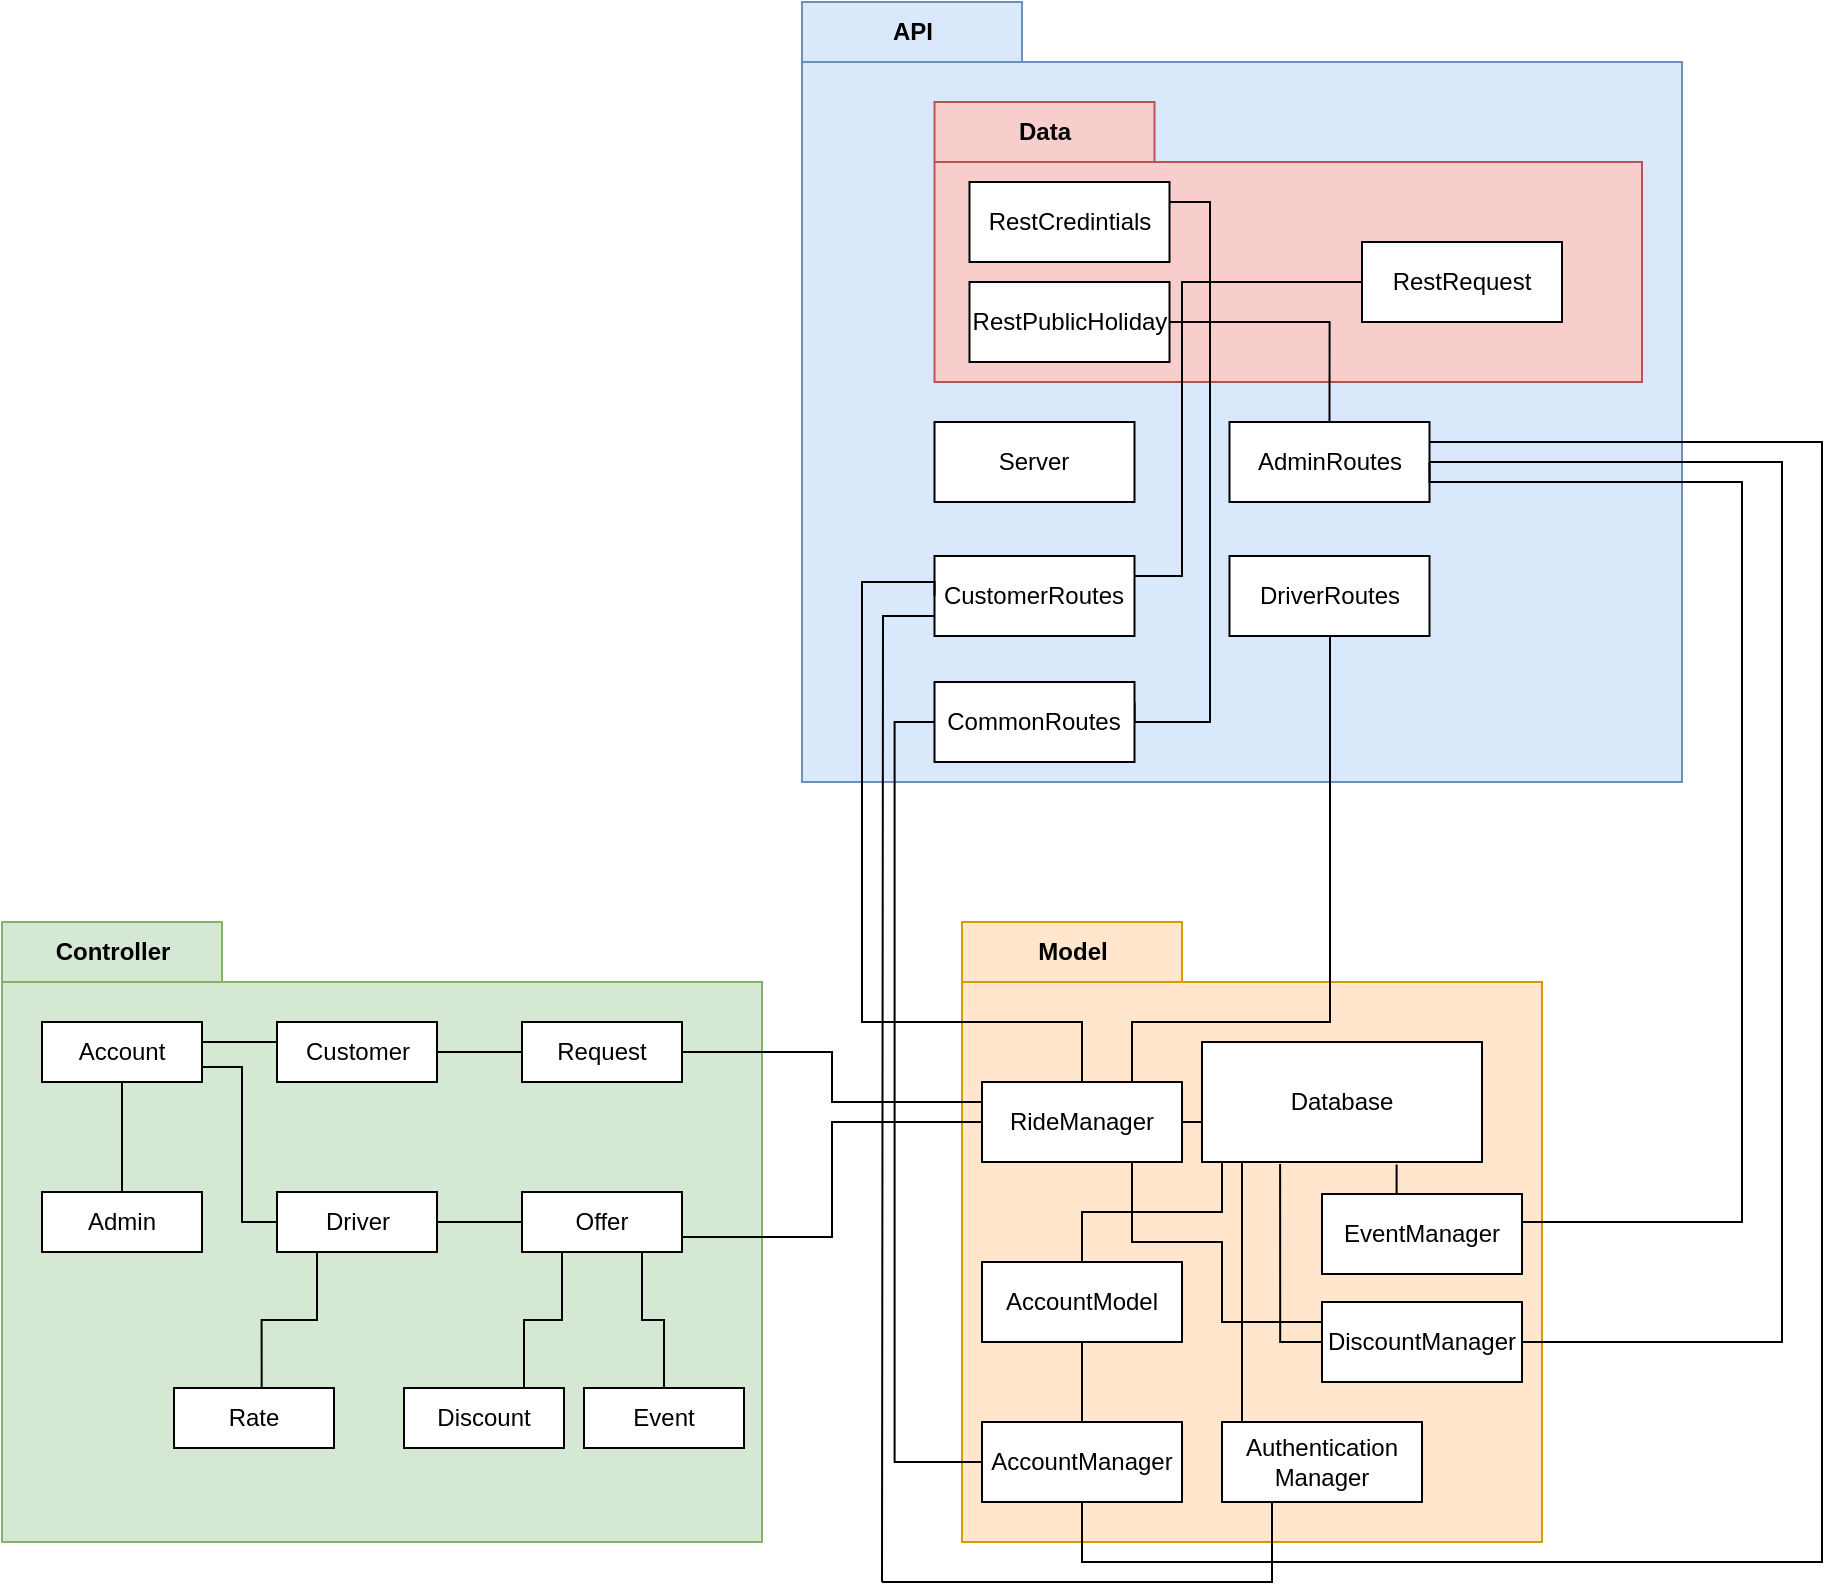 <mxfile version="16.1.0" type="device"><diagram id="lycrj9rAlUBuTQ7vw0u_" name="Page-1"><mxGraphModel dx="2031" dy="2107" grid="1" gridSize="10" guides="1" tooltips="1" connect="1" arrows="1" fold="1" page="1" pageScale="1" pageWidth="850" pageHeight="1100" math="0" shadow="0"><root><mxCell id="0"/><mxCell id="1" parent="0"/><mxCell id="Z1u1quCD72bpQE5WetQX-1" value="Model" style="shape=folder;fontStyle=1;tabWidth=110;tabHeight=30;tabPosition=left;html=1;boundedLbl=1;labelInHeader=1;container=1;collapsible=0;recursiveResize=0;fillColor=#ffe6cc;strokeColor=#d79b00;" parent="1" vertex="1"><mxGeometry x="620" y="410" width="290" height="310" as="geometry"/></mxCell><mxCell id="UJvD9JdplNL8BA66efj--16" style="edgeStyle=orthogonalEdgeStyle;rounded=0;orthogonalLoop=1;jettySize=auto;html=1;exitX=0.25;exitY=1;exitDx=0;exitDy=0;entryX=0.25;entryY=0;entryDx=0;entryDy=0;endArrow=none;endFill=0;" edge="1" parent="Z1u1quCD72bpQE5WetQX-1" source="hLWiI5APYUHwLCMraSDY-1" target="hLWiI5APYUHwLCMraSDY-8"><mxGeometry relative="1" as="geometry"><Array as="points"><mxPoint x="140" y="120"/><mxPoint x="140" y="250"/></Array></mxGeometry></mxCell><mxCell id="hLWiI5APYUHwLCMraSDY-1" value="Database" style="rounded=0;whiteSpace=wrap;html=1;" parent="Z1u1quCD72bpQE5WetQX-1" vertex="1"><mxGeometry x="120" y="60" width="140" height="60" as="geometry"/></mxCell><mxCell id="hLWiI5APYUHwLCMraSDY-11" style="edgeStyle=orthogonalEdgeStyle;rounded=0;orthogonalLoop=1;jettySize=auto;html=1;exitX=0.5;exitY=0;exitDx=0;exitDy=0;endArrow=none;endFill=0;" parent="Z1u1quCD72bpQE5WetQX-1" source="hLWiI5APYUHwLCMraSDY-4" target="hLWiI5APYUHwLCMraSDY-1" edge="1"><mxGeometry relative="1" as="geometry"><Array as="points"><mxPoint x="60" y="145"/><mxPoint x="130" y="145"/></Array></mxGeometry></mxCell><mxCell id="hLWiI5APYUHwLCMraSDY-4" value="AccountModel" style="rounded=0;whiteSpace=wrap;html=1;" parent="Z1u1quCD72bpQE5WetQX-1" vertex="1"><mxGeometry x="10" y="170" width="100" height="40" as="geometry"/></mxCell><mxCell id="hLWiI5APYUHwLCMraSDY-13" style="edgeStyle=orthogonalEdgeStyle;rounded=0;orthogonalLoop=1;jettySize=auto;html=1;exitX=1;exitY=0.5;exitDx=0;exitDy=0;entryX=0;entryY=0.5;entryDx=0;entryDy=0;endArrow=none;endFill=0;" parent="Z1u1quCD72bpQE5WetQX-1" source="hLWiI5APYUHwLCMraSDY-6" target="hLWiI5APYUHwLCMraSDY-1" edge="1"><mxGeometry relative="1" as="geometry"/></mxCell><mxCell id="UJvD9JdplNL8BA66efj--18" style="edgeStyle=orthogonalEdgeStyle;rounded=0;orthogonalLoop=1;jettySize=auto;html=1;exitX=0.75;exitY=1;exitDx=0;exitDy=0;entryX=0;entryY=0.25;entryDx=0;entryDy=0;endArrow=none;endFill=0;" edge="1" parent="Z1u1quCD72bpQE5WetQX-1" source="hLWiI5APYUHwLCMraSDY-6" target="UJvD9JdplNL8BA66efj--14"><mxGeometry relative="1" as="geometry"><Array as="points"><mxPoint x="85" y="160"/><mxPoint x="130" y="160"/><mxPoint x="130" y="200"/></Array></mxGeometry></mxCell><mxCell id="hLWiI5APYUHwLCMraSDY-6" value="RideManager" style="rounded=0;whiteSpace=wrap;html=1;" parent="Z1u1quCD72bpQE5WetQX-1" vertex="1"><mxGeometry x="10" y="80" width="100" height="40" as="geometry"/></mxCell><mxCell id="hLWiI5APYUHwLCMraSDY-10" style="edgeStyle=orthogonalEdgeStyle;rounded=0;orthogonalLoop=1;jettySize=auto;html=1;exitX=0.5;exitY=0;exitDx=0;exitDy=0;entryX=0.5;entryY=1;entryDx=0;entryDy=0;endArrow=none;endFill=0;" parent="Z1u1quCD72bpQE5WetQX-1" source="hLWiI5APYUHwLCMraSDY-7" target="hLWiI5APYUHwLCMraSDY-4" edge="1"><mxGeometry relative="1" as="geometry"/></mxCell><mxCell id="hLWiI5APYUHwLCMraSDY-7" value="AccountManager" style="rounded=0;whiteSpace=wrap;html=1;" parent="Z1u1quCD72bpQE5WetQX-1" vertex="1"><mxGeometry x="10" y="250" width="100" height="40" as="geometry"/></mxCell><mxCell id="hLWiI5APYUHwLCMraSDY-8" value="Authentication&lt;br&gt;Manager" style="rounded=0;whiteSpace=wrap;html=1;" parent="Z1u1quCD72bpQE5WetQX-1" vertex="1"><mxGeometry x="130" y="250" width="100" height="40" as="geometry"/></mxCell><mxCell id="hLWiI5APYUHwLCMraSDY-16" style="edgeStyle=orthogonalEdgeStyle;rounded=0;orthogonalLoop=1;jettySize=auto;html=1;exitX=0.25;exitY=0;exitDx=0;exitDy=0;entryX=0.695;entryY=1.02;entryDx=0;entryDy=0;entryPerimeter=0;endArrow=none;endFill=0;" parent="Z1u1quCD72bpQE5WetQX-1" source="hLWiI5APYUHwLCMraSDY-14" target="hLWiI5APYUHwLCMraSDY-1" edge="1"><mxGeometry relative="1" as="geometry"><Array as="points"><mxPoint x="203" y="170"/><mxPoint x="203" y="145"/></Array></mxGeometry></mxCell><mxCell id="hLWiI5APYUHwLCMraSDY-14" value="EventManager" style="rounded=0;whiteSpace=wrap;html=1;" parent="Z1u1quCD72bpQE5WetQX-1" vertex="1"><mxGeometry x="180" y="136" width="100" height="40" as="geometry"/></mxCell><mxCell id="UJvD9JdplNL8BA66efj--17" style="edgeStyle=orthogonalEdgeStyle;rounded=0;orthogonalLoop=1;jettySize=auto;html=1;exitX=0;exitY=0.5;exitDx=0;exitDy=0;entryX=0.279;entryY=1.017;entryDx=0;entryDy=0;entryPerimeter=0;endArrow=none;endFill=0;" edge="1" parent="Z1u1quCD72bpQE5WetQX-1" source="UJvD9JdplNL8BA66efj--14" target="hLWiI5APYUHwLCMraSDY-1"><mxGeometry relative="1" as="geometry"/></mxCell><mxCell id="UJvD9JdplNL8BA66efj--14" value="DiscountManager" style="rounded=0;whiteSpace=wrap;html=1;" vertex="1" parent="Z1u1quCD72bpQE5WetQX-1"><mxGeometry x="180" y="190" width="100" height="40" as="geometry"/></mxCell><mxCell id="Z1u1quCD72bpQE5WetQX-3" value="API" style="shape=folder;fontStyle=1;tabWidth=110;tabHeight=30;tabPosition=left;html=1;boundedLbl=1;labelInHeader=1;container=1;collapsible=0;recursiveResize=0;fillColor=#dae8fc;strokeColor=#6c8ebf;" parent="1" vertex="1"><mxGeometry x="540" y="-50" width="440" height="390" as="geometry"/></mxCell><mxCell id="UJvD9JdplNL8BA66efj--1" value="Data" style="shape=folder;fontStyle=1;tabWidth=110;tabHeight=30;tabPosition=left;html=1;boundedLbl=1;labelInHeader=1;container=1;collapsible=0;recursiveResize=0;fillColor=#f8cecc;strokeColor=#b85450;" vertex="1" parent="Z1u1quCD72bpQE5WetQX-3"><mxGeometry x="66.25" y="50" width="353.75" height="140" as="geometry"/></mxCell><mxCell id="UJvD9JdplNL8BA66efj--3" value="RestCredintials" style="rounded=0;whiteSpace=wrap;html=1;" vertex="1" parent="UJvD9JdplNL8BA66efj--1"><mxGeometry x="17.5" y="40" width="100" height="40" as="geometry"/></mxCell><mxCell id="UJvD9JdplNL8BA66efj--6" value="RestPublicHoliday" style="rounded=0;whiteSpace=wrap;html=1;" vertex="1" parent="UJvD9JdplNL8BA66efj--1"><mxGeometry x="17.5" y="90" width="100" height="40" as="geometry"/></mxCell><mxCell id="UJvD9JdplNL8BA66efj--7" value="RestRequest" style="rounded=0;whiteSpace=wrap;html=1;" vertex="1" parent="UJvD9JdplNL8BA66efj--1"><mxGeometry x="213.75" y="70" width="100" height="40" as="geometry"/></mxCell><mxCell id="UJvD9JdplNL8BA66efj--33" style="edgeStyle=orthogonalEdgeStyle;rounded=0;orthogonalLoop=1;jettySize=auto;html=1;exitX=0.5;exitY=0;exitDx=0;exitDy=0;entryX=1;entryY=0.5;entryDx=0;entryDy=0;endArrow=none;endFill=0;" edge="1" parent="Z1u1quCD72bpQE5WetQX-3" source="UJvD9JdplNL8BA66efj--9" target="UJvD9JdplNL8BA66efj--6"><mxGeometry relative="1" as="geometry"/></mxCell><mxCell id="UJvD9JdplNL8BA66efj--9" value="AdminRoutes" style="rounded=0;whiteSpace=wrap;html=1;" vertex="1" parent="Z1u1quCD72bpQE5WetQX-3"><mxGeometry x="213.75" y="210" width="100" height="40" as="geometry"/></mxCell><mxCell id="UJvD9JdplNL8BA66efj--12" value="Server" style="rounded=0;whiteSpace=wrap;html=1;" vertex="1" parent="Z1u1quCD72bpQE5WetQX-3"><mxGeometry x="66.25" y="210" width="100" height="40" as="geometry"/></mxCell><mxCell id="UJvD9JdplNL8BA66efj--31" style="edgeStyle=orthogonalEdgeStyle;rounded=0;orthogonalLoop=1;jettySize=auto;html=1;exitX=1;exitY=0.25;exitDx=0;exitDy=0;entryX=0;entryY=0.5;entryDx=0;entryDy=0;endArrow=none;endFill=0;" edge="1" parent="Z1u1quCD72bpQE5WetQX-3" source="UJvD9JdplNL8BA66efj--11" target="UJvD9JdplNL8BA66efj--7"><mxGeometry relative="1" as="geometry"><Array as="points"><mxPoint x="190" y="287"/><mxPoint x="190" y="140"/></Array></mxGeometry></mxCell><mxCell id="UJvD9JdplNL8BA66efj--11" value="CustomerRoutes" style="rounded=0;whiteSpace=wrap;html=1;" vertex="1" parent="Z1u1quCD72bpQE5WetQX-3"><mxGeometry x="66.25" y="277" width="100" height="40" as="geometry"/></mxCell><mxCell id="UJvD9JdplNL8BA66efj--10" value="DriverRoutes" style="rounded=0;whiteSpace=wrap;html=1;" vertex="1" parent="Z1u1quCD72bpQE5WetQX-3"><mxGeometry x="213.75" y="277" width="100" height="40" as="geometry"/></mxCell><mxCell id="UJvD9JdplNL8BA66efj--30" style="edgeStyle=orthogonalEdgeStyle;rounded=0;orthogonalLoop=1;jettySize=auto;html=1;exitX=1;exitY=0.25;exitDx=0;exitDy=0;entryX=1;entryY=0.25;entryDx=0;entryDy=0;endArrow=none;endFill=0;" edge="1" parent="Z1u1quCD72bpQE5WetQX-3" source="UJvD9JdplNL8BA66efj--22" target="UJvD9JdplNL8BA66efj--3"><mxGeometry relative="1" as="geometry"><Array as="points"><mxPoint x="166" y="360"/><mxPoint x="204" y="360"/><mxPoint x="204" y="100"/></Array></mxGeometry></mxCell><mxCell id="UJvD9JdplNL8BA66efj--22" value="CommonRoutes" style="rounded=0;whiteSpace=wrap;html=1;" vertex="1" parent="Z1u1quCD72bpQE5WetQX-3"><mxGeometry x="66.25" y="340" width="100" height="40" as="geometry"/></mxCell><mxCell id="hLWiI5APYUHwLCMraSDY-36" value="Controller" style="shape=folder;fontStyle=1;tabWidth=110;tabHeight=30;tabPosition=left;html=1;boundedLbl=1;labelInHeader=1;container=1;collapsible=0;recursiveResize=0;fillColor=#d5e8d4;strokeColor=#82b366;" parent="1" vertex="1"><mxGeometry x="140" y="410" width="380" height="310" as="geometry"/></mxCell><mxCell id="hLWiI5APYUHwLCMraSDY-56" style="edgeStyle=orthogonalEdgeStyle;rounded=0;orthogonalLoop=1;jettySize=auto;html=1;exitX=1;exitY=0.5;exitDx=0;exitDy=0;entryX=0;entryY=0.5;entryDx=0;entryDy=0;endArrow=none;endFill=0;" parent="hLWiI5APYUHwLCMraSDY-36" source="hLWiI5APYUHwLCMraSDY-38" target="hLWiI5APYUHwLCMraSDY-45" edge="1"><mxGeometry relative="1" as="geometry"/></mxCell><mxCell id="hLWiI5APYUHwLCMraSDY-38" value="Customer" style="rounded=0;whiteSpace=wrap;html=1;" parent="hLWiI5APYUHwLCMraSDY-36" vertex="1"><mxGeometry x="137.5" y="50" width="80" height="30" as="geometry"/></mxCell><mxCell id="hLWiI5APYUHwLCMraSDY-57" style="edgeStyle=orthogonalEdgeStyle;rounded=0;orthogonalLoop=1;jettySize=auto;html=1;exitX=1;exitY=0.5;exitDx=0;exitDy=0;entryX=0;entryY=0.5;entryDx=0;entryDy=0;endArrow=none;endFill=0;" parent="hLWiI5APYUHwLCMraSDY-36" source="hLWiI5APYUHwLCMraSDY-41" target="hLWiI5APYUHwLCMraSDY-44" edge="1"><mxGeometry relative="1" as="geometry"/></mxCell><mxCell id="UJvD9JdplNL8BA66efj--24" style="edgeStyle=orthogonalEdgeStyle;rounded=0;orthogonalLoop=1;jettySize=auto;html=1;exitX=0;exitY=0.5;exitDx=0;exitDy=0;entryX=1;entryY=0.75;entryDx=0;entryDy=0;endArrow=none;endFill=0;" edge="1" parent="hLWiI5APYUHwLCMraSDY-36" source="hLWiI5APYUHwLCMraSDY-41" target="hLWiI5APYUHwLCMraSDY-53"><mxGeometry relative="1" as="geometry"><Array as="points"><mxPoint x="120" y="150"/><mxPoint x="120" y="73"/></Array></mxGeometry></mxCell><mxCell id="UJvD9JdplNL8BA66efj--25" style="edgeStyle=orthogonalEdgeStyle;rounded=0;orthogonalLoop=1;jettySize=auto;html=1;exitX=0.25;exitY=1;exitDx=0;exitDy=0;entryX=0.548;entryY=-0.01;entryDx=0;entryDy=0;entryPerimeter=0;endArrow=none;endFill=0;" edge="1" parent="hLWiI5APYUHwLCMraSDY-36" source="hLWiI5APYUHwLCMraSDY-41" target="hLWiI5APYUHwLCMraSDY-43"><mxGeometry relative="1" as="geometry"/></mxCell><mxCell id="hLWiI5APYUHwLCMraSDY-41" value="Driver" style="rounded=0;whiteSpace=wrap;html=1;" parent="hLWiI5APYUHwLCMraSDY-36" vertex="1"><mxGeometry x="137.5" y="135" width="80" height="30" as="geometry"/></mxCell><mxCell id="hLWiI5APYUHwLCMraSDY-43" value="Rate" style="rounded=0;whiteSpace=wrap;html=1;" parent="hLWiI5APYUHwLCMraSDY-36" vertex="1"><mxGeometry x="86" y="233" width="80" height="30" as="geometry"/></mxCell><mxCell id="hLWiI5APYUHwLCMraSDY-44" value="Offer" style="rounded=0;whiteSpace=wrap;html=1;" parent="hLWiI5APYUHwLCMraSDY-36" vertex="1"><mxGeometry x="260" y="135" width="80" height="30" as="geometry"/></mxCell><mxCell id="hLWiI5APYUHwLCMraSDY-45" value="Request" style="rounded=0;whiteSpace=wrap;html=1;" parent="hLWiI5APYUHwLCMraSDY-36" vertex="1"><mxGeometry x="260" y="50" width="80" height="30" as="geometry"/></mxCell><mxCell id="hLWiI5APYUHwLCMraSDY-55" style="edgeStyle=orthogonalEdgeStyle;rounded=0;orthogonalLoop=1;jettySize=auto;html=1;exitX=0.5;exitY=0;exitDx=0;exitDy=0;entryX=0.75;entryY=1;entryDx=0;entryDy=0;endArrow=none;endFill=0;" parent="hLWiI5APYUHwLCMraSDY-36" source="hLWiI5APYUHwLCMraSDY-47" target="hLWiI5APYUHwLCMraSDY-44" edge="1"><mxGeometry relative="1" as="geometry"/></mxCell><mxCell id="hLWiI5APYUHwLCMraSDY-47" value="Event" style="rounded=0;whiteSpace=wrap;html=1;" parent="hLWiI5APYUHwLCMraSDY-36" vertex="1"><mxGeometry x="291" y="233" width="80" height="30" as="geometry"/></mxCell><mxCell id="hLWiI5APYUHwLCMraSDY-54" style="edgeStyle=orthogonalEdgeStyle;rounded=0;orthogonalLoop=1;jettySize=auto;html=1;exitX=0.75;exitY=0;exitDx=0;exitDy=0;entryX=0.25;entryY=1;entryDx=0;entryDy=0;endArrow=none;endFill=0;" parent="hLWiI5APYUHwLCMraSDY-36" source="hLWiI5APYUHwLCMraSDY-49" target="hLWiI5APYUHwLCMraSDY-44" edge="1"><mxGeometry relative="1" as="geometry"/></mxCell><mxCell id="hLWiI5APYUHwLCMraSDY-49" value="Discount" style="rounded=0;whiteSpace=wrap;html=1;" parent="hLWiI5APYUHwLCMraSDY-36" vertex="1"><mxGeometry x="201" y="233" width="80" height="30" as="geometry"/></mxCell><mxCell id="hLWiI5APYUHwLCMraSDY-50" value="Admin" style="rounded=0;whiteSpace=wrap;html=1;" parent="hLWiI5APYUHwLCMraSDY-36" vertex="1"><mxGeometry x="20" y="135" width="80" height="30" as="geometry"/></mxCell><mxCell id="hLWiI5APYUHwLCMraSDY-58" style="edgeStyle=orthogonalEdgeStyle;rounded=0;orthogonalLoop=1;jettySize=auto;html=1;exitX=0.5;exitY=1;exitDx=0;exitDy=0;entryX=0.5;entryY=0;entryDx=0;entryDy=0;endArrow=none;endFill=0;" parent="hLWiI5APYUHwLCMraSDY-36" source="hLWiI5APYUHwLCMraSDY-53" target="hLWiI5APYUHwLCMraSDY-50" edge="1"><mxGeometry relative="1" as="geometry"/></mxCell><mxCell id="hLWiI5APYUHwLCMraSDY-59" style="edgeStyle=orthogonalEdgeStyle;rounded=0;orthogonalLoop=1;jettySize=auto;html=1;exitX=1;exitY=0.5;exitDx=0;exitDy=0;entryX=0;entryY=0.5;entryDx=0;entryDy=0;endArrow=none;endFill=0;" parent="hLWiI5APYUHwLCMraSDY-36" source="hLWiI5APYUHwLCMraSDY-53" target="hLWiI5APYUHwLCMraSDY-38" edge="1"><mxGeometry relative="1" as="geometry"><Array as="points"><mxPoint x="100" y="60"/><mxPoint x="138" y="60"/></Array></mxGeometry></mxCell><mxCell id="hLWiI5APYUHwLCMraSDY-53" value="Account" style="rounded=0;whiteSpace=wrap;html=1;" parent="hLWiI5APYUHwLCMraSDY-36" vertex="1"><mxGeometry x="20" y="50" width="80" height="30" as="geometry"/></mxCell><mxCell id="hLWiI5APYUHwLCMraSDY-62" style="edgeStyle=orthogonalEdgeStyle;rounded=0;orthogonalLoop=1;jettySize=auto;html=1;exitX=1;exitY=0.5;exitDx=0;exitDy=0;endArrow=none;endFill=0;entryX=0;entryY=0.25;entryDx=0;entryDy=0;" parent="1" source="hLWiI5APYUHwLCMraSDY-45" target="hLWiI5APYUHwLCMraSDY-6" edge="1"><mxGeometry relative="1" as="geometry"><mxPoint x="570" y="180" as="targetPoint"/></mxGeometry></mxCell><mxCell id="UJvD9JdplNL8BA66efj--8" style="edgeStyle=orthogonalEdgeStyle;rounded=0;orthogonalLoop=1;jettySize=auto;html=1;exitX=0;exitY=0.5;exitDx=0;exitDy=0;entryX=1;entryY=0.75;entryDx=0;entryDy=0;endArrow=none;endFill=0;" edge="1" parent="1" source="hLWiI5APYUHwLCMraSDY-6" target="hLWiI5APYUHwLCMraSDY-44"><mxGeometry relative="1" as="geometry"/></mxCell><mxCell id="UJvD9JdplNL8BA66efj--13" style="edgeStyle=orthogonalEdgeStyle;rounded=0;orthogonalLoop=1;jettySize=auto;html=1;exitX=1;exitY=0.5;exitDx=0;exitDy=0;entryX=1;entryY=0.5;entryDx=0;entryDy=0;endArrow=none;endFill=0;" edge="1" parent="1" source="hLWiI5APYUHwLCMraSDY-14" target="UJvD9JdplNL8BA66efj--9"><mxGeometry relative="1" as="geometry"><Array as="points"><mxPoint x="900" y="560"/><mxPoint x="1010" y="560"/><mxPoint x="1010" y="190"/><mxPoint x="854" y="190"/></Array></mxGeometry></mxCell><mxCell id="UJvD9JdplNL8BA66efj--19" style="edgeStyle=orthogonalEdgeStyle;rounded=0;orthogonalLoop=1;jettySize=auto;html=1;exitX=1;exitY=0.5;exitDx=0;exitDy=0;entryX=1;entryY=0.5;entryDx=0;entryDy=0;endArrow=none;endFill=0;" edge="1" parent="1" source="UJvD9JdplNL8BA66efj--9" target="UJvD9JdplNL8BA66efj--14"><mxGeometry relative="1" as="geometry"><Array as="points"><mxPoint x="1030" y="180"/><mxPoint x="1030" y="620"/></Array></mxGeometry></mxCell><mxCell id="UJvD9JdplNL8BA66efj--20" style="edgeStyle=orthogonalEdgeStyle;rounded=0;orthogonalLoop=1;jettySize=auto;html=1;exitX=1;exitY=0.25;exitDx=0;exitDy=0;endArrow=none;endFill=0;entryX=0.5;entryY=1;entryDx=0;entryDy=0;" edge="1" parent="1" source="UJvD9JdplNL8BA66efj--9" target="hLWiI5APYUHwLCMraSDY-7"><mxGeometry relative="1" as="geometry"><mxPoint x="680" y="740" as="targetPoint"/><Array as="points"><mxPoint x="1050" y="170"/><mxPoint x="1050" y="730"/><mxPoint x="680" y="730"/></Array></mxGeometry></mxCell><mxCell id="UJvD9JdplNL8BA66efj--23" style="edgeStyle=orthogonalEdgeStyle;rounded=0;orthogonalLoop=1;jettySize=auto;html=1;exitX=0;exitY=0.5;exitDx=0;exitDy=0;entryX=0;entryY=0.5;entryDx=0;entryDy=0;endArrow=none;endFill=0;" edge="1" parent="1" source="hLWiI5APYUHwLCMraSDY-7" target="UJvD9JdplNL8BA66efj--22"><mxGeometry relative="1" as="geometry"/></mxCell><mxCell id="UJvD9JdplNL8BA66efj--26" style="edgeStyle=orthogonalEdgeStyle;rounded=0;orthogonalLoop=1;jettySize=auto;html=1;exitX=0;exitY=0.5;exitDx=0;exitDy=0;entryX=0.5;entryY=0;entryDx=0;entryDy=0;endArrow=none;endFill=0;" edge="1" parent="1" source="UJvD9JdplNL8BA66efj--11" target="hLWiI5APYUHwLCMraSDY-6"><mxGeometry relative="1" as="geometry"><Array as="points"><mxPoint x="606" y="240"/><mxPoint x="570" y="240"/><mxPoint x="570" y="460"/><mxPoint x="680" y="460"/></Array></mxGeometry></mxCell><mxCell id="UJvD9JdplNL8BA66efj--27" style="edgeStyle=orthogonalEdgeStyle;rounded=0;orthogonalLoop=1;jettySize=auto;html=1;exitX=0;exitY=0.75;exitDx=0;exitDy=0;endArrow=none;endFill=0;" edge="1" parent="1" source="UJvD9JdplNL8BA66efj--11"><mxGeometry relative="1" as="geometry"><mxPoint x="580" y="740" as="targetPoint"/></mxGeometry></mxCell><mxCell id="UJvD9JdplNL8BA66efj--28" style="edgeStyle=orthogonalEdgeStyle;rounded=0;orthogonalLoop=1;jettySize=auto;html=1;exitX=0.25;exitY=1;exitDx=0;exitDy=0;endArrow=none;endFill=0;" edge="1" parent="1" source="hLWiI5APYUHwLCMraSDY-8"><mxGeometry relative="1" as="geometry"><mxPoint x="580" y="740" as="targetPoint"/><Array as="points"><mxPoint x="775" y="740"/></Array></mxGeometry></mxCell><mxCell id="UJvD9JdplNL8BA66efj--29" style="edgeStyle=orthogonalEdgeStyle;rounded=0;orthogonalLoop=1;jettySize=auto;html=1;exitX=0.75;exitY=0;exitDx=0;exitDy=0;endArrow=none;endFill=0;" edge="1" parent="1" source="hLWiI5APYUHwLCMraSDY-6" target="UJvD9JdplNL8BA66efj--10"><mxGeometry relative="1" as="geometry"><Array as="points"><mxPoint x="705" y="460"/><mxPoint x="804" y="460"/></Array></mxGeometry></mxCell></root></mxGraphModel></diagram></mxfile>